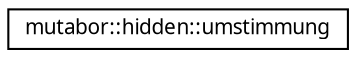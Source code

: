 digraph "Grafische Darstellung der Klassenhierarchie"
{
  edge [fontname="Sans",fontsize="10",labelfontname="Sans",labelfontsize="10"];
  node [fontname="Sans",fontsize="10",shape=record];
  rankdir="LR";
  Node0 [label="mutabor::hidden::umstimmung",height=0.2,width=0.4,color="black", fillcolor="white", style="filled",URL="$db/d91/structmutabor_1_1hidden_1_1umstimmung.html"];
}
